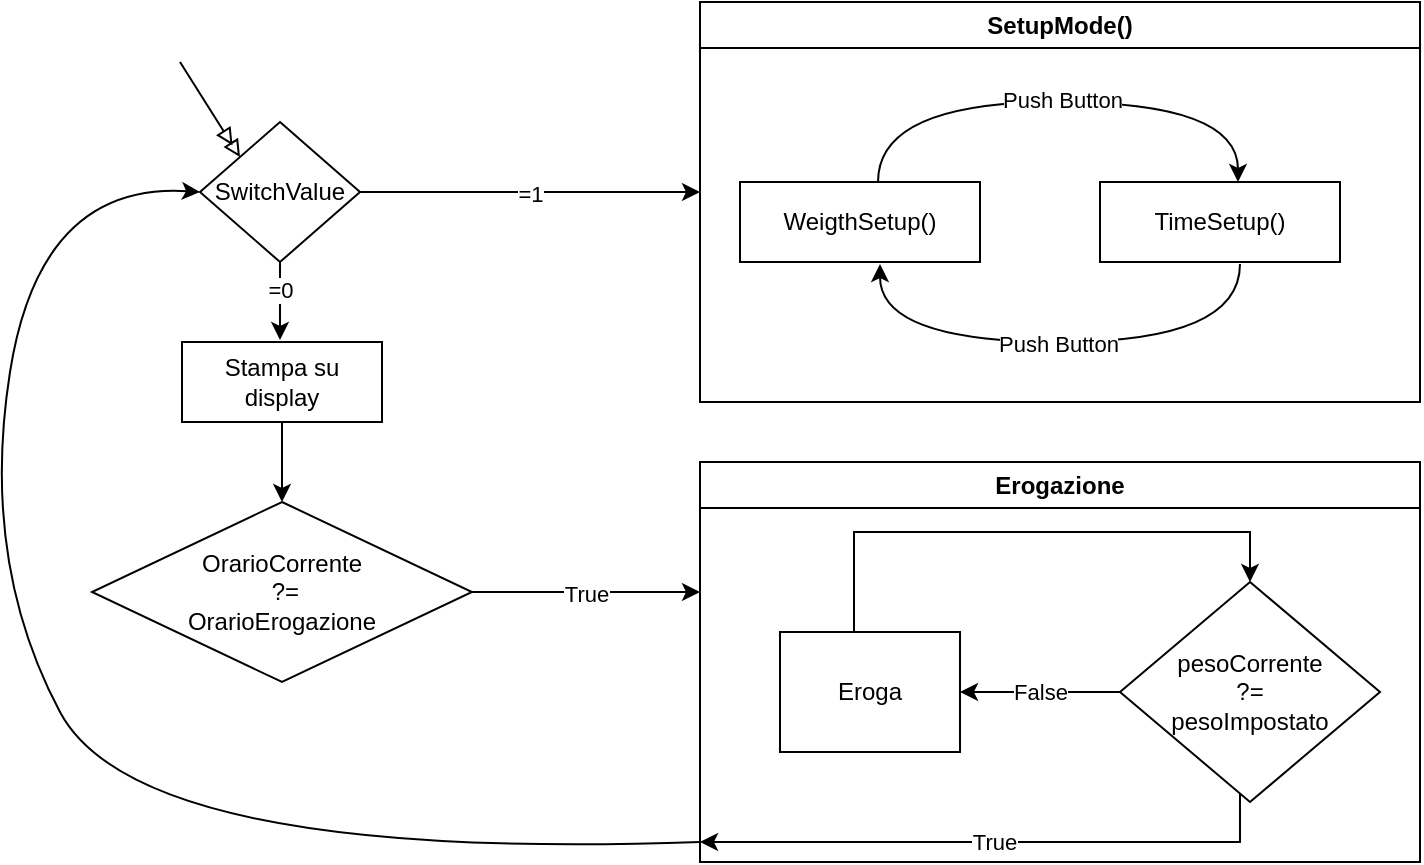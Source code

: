 <mxfile version="21.6.8" type="device">
  <diagram id="C5RBs43oDa-KdzZeNtuy" name="Page-1">
    <mxGraphModel dx="1036" dy="622" grid="1" gridSize="10" guides="1" tooltips="1" connect="1" arrows="1" fold="1" page="1" pageScale="1" pageWidth="827" pageHeight="1169" math="0" shadow="0">
      <root>
        <mxCell id="WIyWlLk6GJQsqaUBKTNV-0" />
        <mxCell id="WIyWlLk6GJQsqaUBKTNV-1" parent="WIyWlLk6GJQsqaUBKTNV-0" />
        <mxCell id="Jz7He2cMQxeZmk7UIjyq-20" value="" style="endArrow=doubleBlock;html=1;rounded=0;entryX=0;entryY=0;entryDx=0;entryDy=0;endFill=0;" parent="WIyWlLk6GJQsqaUBKTNV-1" target="Jz7He2cMQxeZmk7UIjyq-45" edge="1">
          <mxGeometry width="50" height="50" relative="1" as="geometry">
            <mxPoint x="110" y="130" as="sourcePoint" />
            <mxPoint x="145.0" y="170" as="targetPoint" />
          </mxGeometry>
        </mxCell>
        <mxCell id="Jz7He2cMQxeZmk7UIjyq-23" value="True" style="edgeStyle=orthogonalEdgeStyle;rounded=0;orthogonalLoop=1;jettySize=auto;html=1;" parent="WIyWlLk6GJQsqaUBKTNV-1" source="Jz7He2cMQxeZmk7UIjyq-22" edge="1">
          <mxGeometry relative="1" as="geometry">
            <mxPoint x="370" y="395" as="targetPoint" />
          </mxGeometry>
        </mxCell>
        <mxCell id="Jz7He2cMQxeZmk7UIjyq-22" value="OrarioCorrente&lt;br&gt;&amp;nbsp;?= &lt;br&gt;OrarioErogazione" style="rhombus;whiteSpace=wrap;html=1;" parent="WIyWlLk6GJQsqaUBKTNV-1" vertex="1">
          <mxGeometry x="66" y="350" width="190" height="90" as="geometry" />
        </mxCell>
        <mxCell id="Jz7He2cMQxeZmk7UIjyq-24" value="Erogazione" style="swimlane;whiteSpace=wrap;html=1;" parent="WIyWlLk6GJQsqaUBKTNV-1" vertex="1">
          <mxGeometry x="370" y="330" width="360" height="200" as="geometry" />
        </mxCell>
        <mxCell id="Jz7He2cMQxeZmk7UIjyq-36" value="True&lt;br&gt;" style="edgeStyle=orthogonalEdgeStyle;rounded=0;orthogonalLoop=1;jettySize=auto;html=1;" parent="Jz7He2cMQxeZmk7UIjyq-24" source="Jz7He2cMQxeZmk7UIjyq-28" edge="1">
          <mxGeometry relative="1" as="geometry">
            <mxPoint y="190" as="targetPoint" />
            <Array as="points">
              <mxPoint x="270" y="190" />
            </Array>
          </mxGeometry>
        </mxCell>
        <mxCell id="Jz7He2cMQxeZmk7UIjyq-28" value="pesoCorrente &lt;br&gt;?=&lt;br&gt;pesoImpostato" style="rhombus;whiteSpace=wrap;html=1;rounded=0;" parent="Jz7He2cMQxeZmk7UIjyq-24" vertex="1">
          <mxGeometry x="210" y="60" width="130" height="110" as="geometry" />
        </mxCell>
        <mxCell id="Jz7He2cMQxeZmk7UIjyq-32" style="edgeStyle=orthogonalEdgeStyle;rounded=0;orthogonalLoop=1;jettySize=auto;html=1;entryX=0.5;entryY=0;entryDx=0;entryDy=0;" parent="Jz7He2cMQxeZmk7UIjyq-24" source="Jz7He2cMQxeZmk7UIjyq-25" target="Jz7He2cMQxeZmk7UIjyq-28" edge="1">
          <mxGeometry relative="1" as="geometry">
            <mxPoint x="282.483" y="35.023" as="targetPoint" />
            <mxPoint x="77.51" y="60" as="sourcePoint" />
            <Array as="points">
              <mxPoint x="77" y="35" />
              <mxPoint x="275" y="35" />
            </Array>
          </mxGeometry>
        </mxCell>
        <mxCell id="Jz7He2cMQxeZmk7UIjyq-25" value="Eroga" style="rounded=0;whiteSpace=wrap;html=1;" parent="Jz7He2cMQxeZmk7UIjyq-24" vertex="1">
          <mxGeometry x="40" y="85" width="90" height="60" as="geometry" />
        </mxCell>
        <mxCell id="Jz7He2cMQxeZmk7UIjyq-30" value="False" style="edgeStyle=orthogonalEdgeStyle;rounded=0;orthogonalLoop=1;jettySize=auto;html=1;entryX=1;entryY=0.5;entryDx=0;entryDy=0;" parent="Jz7He2cMQxeZmk7UIjyq-24" source="Jz7He2cMQxeZmk7UIjyq-28" target="Jz7He2cMQxeZmk7UIjyq-25" edge="1">
          <mxGeometry relative="1" as="geometry" />
        </mxCell>
        <mxCell id="Jz7He2cMQxeZmk7UIjyq-44" value="" style="group" parent="WIyWlLk6GJQsqaUBKTNV-1" vertex="1" connectable="0">
          <mxGeometry x="370" y="100" width="360" height="200" as="geometry" />
        </mxCell>
        <mxCell id="WIyWlLk6GJQsqaUBKTNV-7" value="WeigthSetup()" style="rounded=0;whiteSpace=wrap;html=1;fontSize=12;glass=0;strokeWidth=1;shadow=0;" parent="Jz7He2cMQxeZmk7UIjyq-44" vertex="1">
          <mxGeometry x="20" y="90" width="120" height="40" as="geometry" />
        </mxCell>
        <mxCell id="Jz7He2cMQxeZmk7UIjyq-0" value="TimeSetup()" style="rounded=0;whiteSpace=wrap;html=1;fontSize=12;glass=0;strokeWidth=1;shadow=0;" parent="Jz7He2cMQxeZmk7UIjyq-44" vertex="1">
          <mxGeometry x="200" y="90" width="120" height="40" as="geometry" />
        </mxCell>
        <mxCell id="Jz7He2cMQxeZmk7UIjyq-5" style="edgeStyle=orthogonalEdgeStyle;rounded=0;orthogonalLoop=1;jettySize=auto;html=1;entryX=0.5;entryY=0;entryDx=0;entryDy=0;curved=1;exitX=0.5;exitY=0;exitDx=0;exitDy=0;" parent="Jz7He2cMQxeZmk7UIjyq-44" edge="1">
          <mxGeometry relative="1" as="geometry">
            <mxPoint x="270" y="131" as="sourcePoint" />
            <mxPoint x="90" y="131" as="targetPoint" />
            <Array as="points">
              <mxPoint x="270" y="170" />
              <mxPoint x="90" y="170" />
            </Array>
          </mxGeometry>
        </mxCell>
        <mxCell id="Jz7He2cMQxeZmk7UIjyq-6" value="Push Button" style="edgeLabel;html=1;align=center;verticalAlign=middle;resizable=0;points=[];" parent="Jz7He2cMQxeZmk7UIjyq-5" vertex="1" connectable="0">
          <mxGeometry x="0.01" y="1" relative="1" as="geometry">
            <mxPoint as="offset" />
          </mxGeometry>
        </mxCell>
        <mxCell id="Jz7He2cMQxeZmk7UIjyq-7" style="edgeStyle=orthogonalEdgeStyle;rounded=0;orthogonalLoop=1;jettySize=auto;html=1;entryX=0.5;entryY=0;entryDx=0;entryDy=0;curved=1;exitX=0.5;exitY=0;exitDx=0;exitDy=0;" parent="Jz7He2cMQxeZmk7UIjyq-44" edge="1">
          <mxGeometry relative="1" as="geometry">
            <mxPoint x="89" y="90" as="sourcePoint" />
            <mxPoint x="269" y="90" as="targetPoint" />
            <Array as="points">
              <mxPoint x="89" y="50" />
              <mxPoint x="269" y="50" />
            </Array>
          </mxGeometry>
        </mxCell>
        <mxCell id="Jz7He2cMQxeZmk7UIjyq-8" value="Push Button" style="edgeLabel;html=1;align=center;verticalAlign=middle;resizable=0;points=[];" parent="Jz7He2cMQxeZmk7UIjyq-7" vertex="1" connectable="0">
          <mxGeometry x="0.01" y="1" relative="1" as="geometry">
            <mxPoint as="offset" />
          </mxGeometry>
        </mxCell>
        <mxCell id="Jz7He2cMQxeZmk7UIjyq-21" value="SetupMode()" style="swimlane;whiteSpace=wrap;html=1;" parent="Jz7He2cMQxeZmk7UIjyq-44" vertex="1">
          <mxGeometry width="360" height="200" as="geometry" />
        </mxCell>
        <mxCell id="Jz7He2cMQxeZmk7UIjyq-47" value="=1" style="edgeStyle=orthogonalEdgeStyle;rounded=0;orthogonalLoop=1;jettySize=auto;html=1;" parent="WIyWlLk6GJQsqaUBKTNV-1" source="Jz7He2cMQxeZmk7UIjyq-45" edge="1">
          <mxGeometry relative="1" as="geometry">
            <mxPoint x="370" y="195" as="targetPoint" />
          </mxGeometry>
        </mxCell>
        <mxCell id="Jz7He2cMQxeZmk7UIjyq-55" value="=0" style="edgeStyle=orthogonalEdgeStyle;rounded=0;orthogonalLoop=1;jettySize=auto;html=1;entryX=0.49;entryY=0.25;entryDx=0;entryDy=0;entryPerimeter=0;" parent="WIyWlLk6GJQsqaUBKTNV-1" edge="1">
          <mxGeometry relative="1" as="geometry">
            <mxPoint x="160" y="219" as="sourcePoint" />
            <mxPoint x="160" y="269" as="targetPoint" />
          </mxGeometry>
        </mxCell>
        <mxCell id="Jz7He2cMQxeZmk7UIjyq-45" value="SwitchValue" style="rhombus;whiteSpace=wrap;html=1;" parent="WIyWlLk6GJQsqaUBKTNV-1" vertex="1">
          <mxGeometry x="120" y="160" width="80" height="70" as="geometry" />
        </mxCell>
        <mxCell id="Jz7He2cMQxeZmk7UIjyq-56" style="edgeStyle=orthogonalEdgeStyle;rounded=0;orthogonalLoop=1;jettySize=auto;html=1;entryX=0.5;entryY=0;entryDx=0;entryDy=0;" parent="WIyWlLk6GJQsqaUBKTNV-1" source="Jz7He2cMQxeZmk7UIjyq-54" target="Jz7He2cMQxeZmk7UIjyq-22" edge="1">
          <mxGeometry relative="1" as="geometry" />
        </mxCell>
        <mxCell id="Jz7He2cMQxeZmk7UIjyq-54" value="Stampa su display" style="whiteSpace=wrap;html=1;" parent="WIyWlLk6GJQsqaUBKTNV-1" vertex="1">
          <mxGeometry x="111" y="270" width="100" height="40" as="geometry" />
        </mxCell>
        <mxCell id="Jz7He2cMQxeZmk7UIjyq-57" value="" style="curved=1;endArrow=classic;html=1;rounded=0;entryX=0;entryY=0.5;entryDx=0;entryDy=0;" parent="WIyWlLk6GJQsqaUBKTNV-1" target="Jz7He2cMQxeZmk7UIjyq-45" edge="1">
          <mxGeometry width="50" height="50" relative="1" as="geometry">
            <mxPoint x="370" y="520" as="sourcePoint" />
            <mxPoint x="270" y="470" as="targetPoint" />
            <Array as="points">
              <mxPoint x="90" y="530" />
              <mxPoint x="10" y="380" />
              <mxPoint x="40" y="190" />
            </Array>
          </mxGeometry>
        </mxCell>
      </root>
    </mxGraphModel>
  </diagram>
</mxfile>
